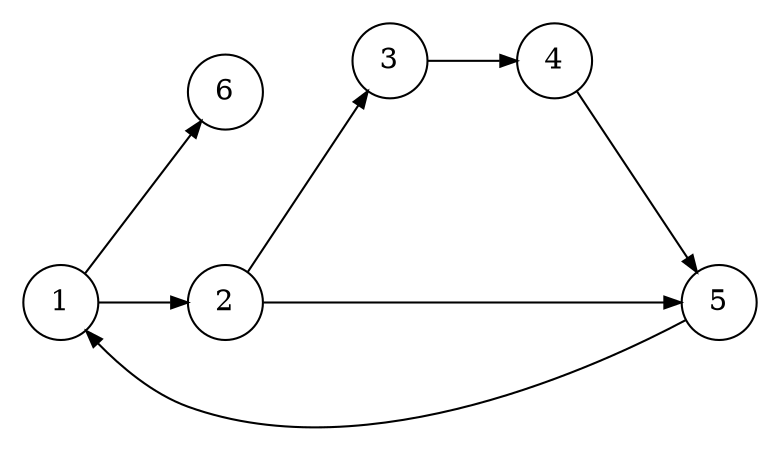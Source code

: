 
    digraph G {
    nodesep=0.9;
    ranksep=0.6;
    margin=0.1;
    rankdir=LR;
    node [shape=circle];
    edge [arrowsize=0.8];
    "1" -> "6";
"1" -> "2";
"2" -> "3";
"2" -> "5";
"3" -> "4";
"4" -> "5";
"5" -> "1";

}